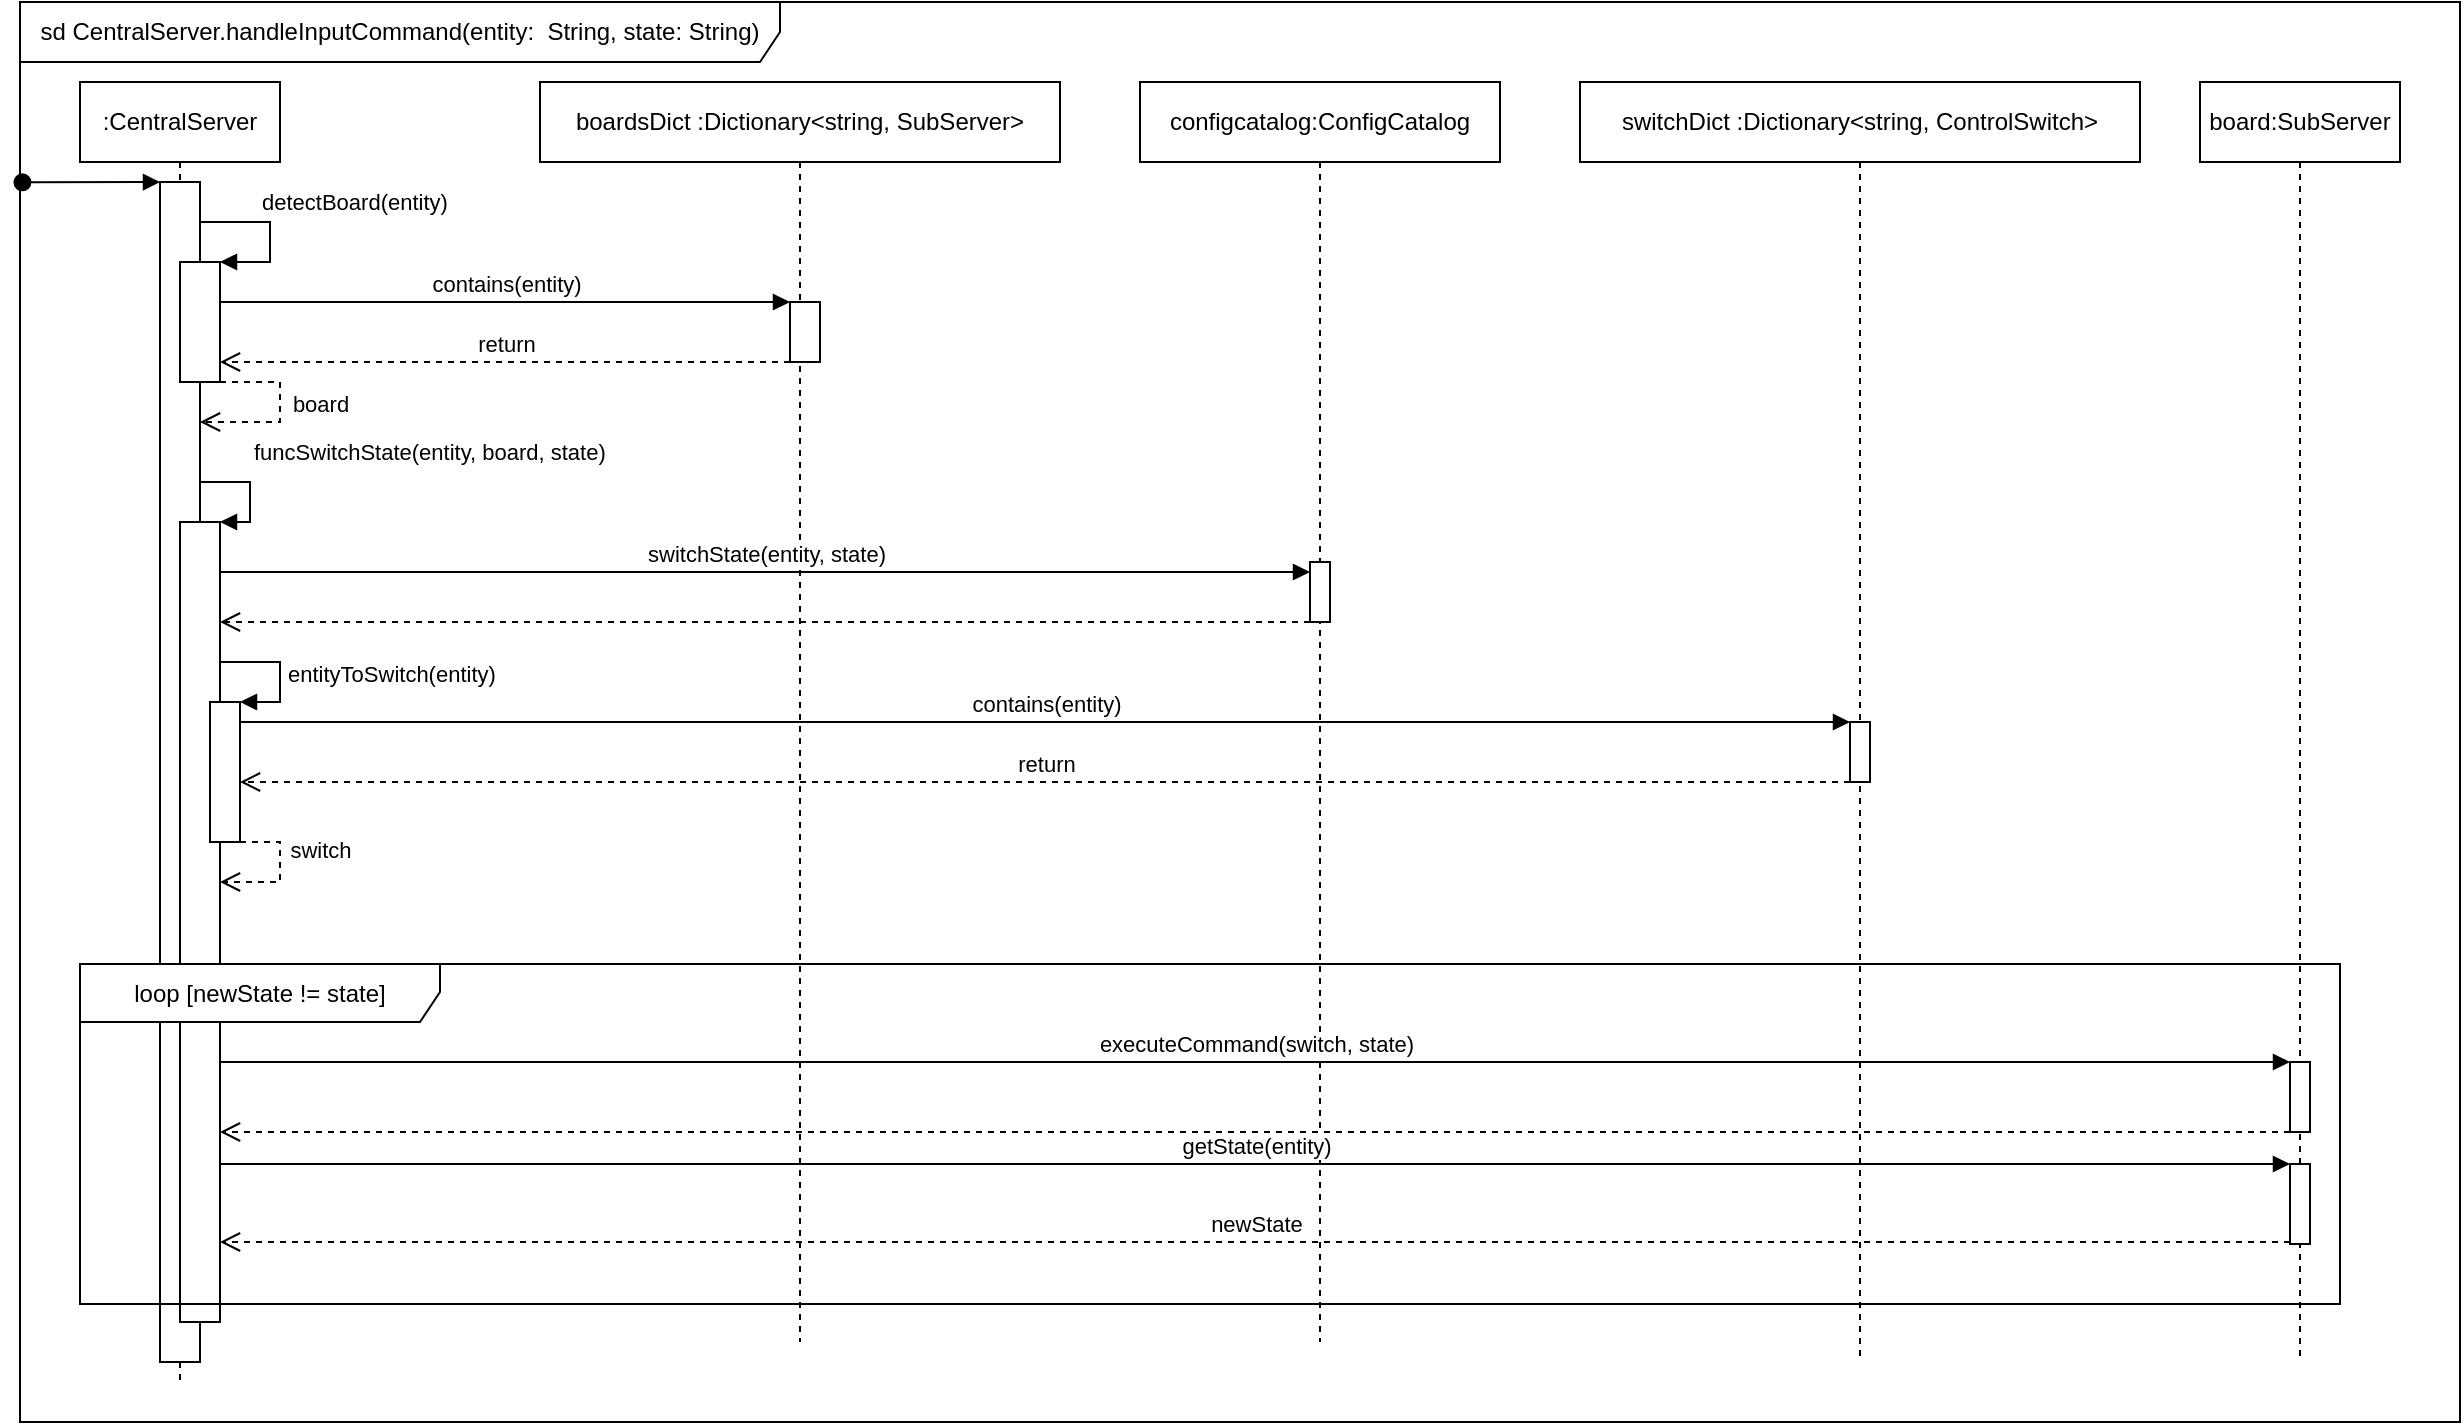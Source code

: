 <mxfile version="22.0.6" type="github">
  <diagram name="Страница — 1" id="7XJXOi6I81zIxPAY55vA">
    <mxGraphModel dx="2754" dy="1937" grid="1" gridSize="10" guides="1" tooltips="1" connect="1" arrows="1" fold="1" page="1" pageScale="1" pageWidth="827" pageHeight="1169" math="0" shadow="0">
      <root>
        <mxCell id="0" />
        <mxCell id="1" parent="0" />
        <mxCell id="f9nnDBReMJu9jYWD7Z0J-1" value=":CentralServer" style="shape=umlLifeline;perimeter=lifelinePerimeter;whiteSpace=wrap;html=1;container=1;dropTarget=0;collapsible=0;recursiveResize=0;outlineConnect=0;portConstraint=eastwest;newEdgeStyle={&quot;curved&quot;:0,&quot;rounded&quot;:0};" parent="1" vertex="1">
          <mxGeometry x="-70" y="-1110" width="100" height="650" as="geometry" />
        </mxCell>
        <mxCell id="f9nnDBReMJu9jYWD7Z0J-10" value="" style="html=1;points=[[0,0,0,0,5],[0,1,0,0,-5],[1,0,0,0,5],[1,1,0,0,-5]];perimeter=orthogonalPerimeter;outlineConnect=0;targetShapes=umlLifeline;portConstraint=eastwest;newEdgeStyle={&quot;curved&quot;:0,&quot;rounded&quot;:0};" parent="f9nnDBReMJu9jYWD7Z0J-1" vertex="1">
          <mxGeometry x="40" y="50" width="20" height="590" as="geometry" />
        </mxCell>
        <mxCell id="f9nnDBReMJu9jYWD7Z0J-32" value="" style="html=1;points=[[0,0,0,0,5],[0,1,0,0,-5],[1,0,0,0,5],[1,1,0,0,-5]];perimeter=orthogonalPerimeter;outlineConnect=0;targetShapes=umlLifeline;portConstraint=eastwest;newEdgeStyle={&quot;curved&quot;:0,&quot;rounded&quot;:0};" parent="f9nnDBReMJu9jYWD7Z0J-1" vertex="1">
          <mxGeometry x="50" y="90" width="20" height="60" as="geometry" />
        </mxCell>
        <mxCell id="f9nnDBReMJu9jYWD7Z0J-33" value="detectBoard(entity)" style="html=1;align=left;spacingLeft=2;endArrow=block;rounded=0;edgeStyle=orthogonalEdgeStyle;curved=0;rounded=0;" parent="f9nnDBReMJu9jYWD7Z0J-1" source="f9nnDBReMJu9jYWD7Z0J-10" target="f9nnDBReMJu9jYWD7Z0J-32" edge="1">
          <mxGeometry x="-0.333" y="10" relative="1" as="geometry">
            <mxPoint x="65" y="70" as="sourcePoint" />
            <Array as="points">
              <mxPoint x="95" y="70" />
              <mxPoint x="95" y="90" />
            </Array>
            <mxPoint as="offset" />
          </mxGeometry>
        </mxCell>
        <mxCell id="f9nnDBReMJu9jYWD7Z0J-38" value="board" style="html=1;verticalAlign=bottom;endArrow=open;dashed=1;endSize=8;curved=0;rounded=0;" parent="f9nnDBReMJu9jYWD7Z0J-1" target="f9nnDBReMJu9jYWD7Z0J-10" edge="1">
          <mxGeometry x="0.111" y="-20" relative="1" as="geometry">
            <mxPoint x="70" y="150" as="sourcePoint" />
            <mxPoint x="150" y="190" as="targetPoint" />
            <Array as="points">
              <mxPoint x="80" y="150" />
              <mxPoint x="100" y="150" />
              <mxPoint x="100" y="160" />
              <mxPoint x="100" y="170" />
            </Array>
            <mxPoint x="20" y="20" as="offset" />
          </mxGeometry>
        </mxCell>
        <mxCell id="f9nnDBReMJu9jYWD7Z0J-39" value="" style="html=1;points=[[0,0,0,0,5],[0,1,0,0,-5],[1,0,0,0,5],[1,1,0,0,-5]];perimeter=orthogonalPerimeter;outlineConnect=0;targetShapes=umlLifeline;portConstraint=eastwest;newEdgeStyle={&quot;curved&quot;:0,&quot;rounded&quot;:0};" parent="f9nnDBReMJu9jYWD7Z0J-1" vertex="1">
          <mxGeometry x="50" y="220" width="20" height="400" as="geometry" />
        </mxCell>
        <mxCell id="f9nnDBReMJu9jYWD7Z0J-40" value="funcSwitchState(entity, board, state)" style="html=1;align=left;spacingLeft=2;endArrow=block;rounded=0;edgeStyle=orthogonalEdgeStyle;curved=0;rounded=0;" parent="f9nnDBReMJu9jYWD7Z0J-1" source="f9nnDBReMJu9jYWD7Z0J-10" edge="1">
          <mxGeometry x="-0.23" y="15" relative="1" as="geometry">
            <mxPoint x="55" y="200" as="sourcePoint" />
            <Array as="points">
              <mxPoint x="85" y="200" />
              <mxPoint x="85" y="220" />
              <mxPoint x="70" y="220" />
            </Array>
            <mxPoint as="offset" />
            <mxPoint x="70" y="220" as="targetPoint" />
          </mxGeometry>
        </mxCell>
        <mxCell id="f9nnDBReMJu9jYWD7Z0J-21" value="" style="html=1;verticalAlign=bottom;startArrow=oval;startFill=1;endArrow=block;startSize=8;curved=0;rounded=0;exitX=0.001;exitY=0.127;exitDx=0;exitDy=0;exitPerimeter=0;" parent="1" edge="1" source="f9nnDBReMJu9jYWD7Z0J-26">
          <mxGeometry width="60" relative="1" as="geometry">
            <mxPoint x="-100" y="-1050" as="sourcePoint" />
            <mxPoint x="-30" y="-1060" as="targetPoint" />
          </mxGeometry>
        </mxCell>
        <mxCell id="f9nnDBReMJu9jYWD7Z0J-26" value="sd CentralServer.handleInputCommand(entity:&amp;nbsp; String, state: String)" style="shape=umlFrame;whiteSpace=wrap;html=1;pointerEvents=0;width=380;height=30;" parent="1" vertex="1">
          <mxGeometry x="-100" y="-1150" width="1220" height="710" as="geometry" />
        </mxCell>
        <mxCell id="f9nnDBReMJu9jYWD7Z0J-28" value="boardsDict :Dictionary&amp;lt;string, SubServer&amp;gt;" style="shape=umlLifeline;perimeter=lifelinePerimeter;whiteSpace=wrap;html=1;container=1;dropTarget=0;collapsible=0;recursiveResize=0;outlineConnect=0;portConstraint=eastwest;newEdgeStyle={&quot;curved&quot;:0,&quot;rounded&quot;:0};" parent="1" vertex="1">
          <mxGeometry x="160" y="-1110" width="260" height="630" as="geometry" />
        </mxCell>
        <mxCell id="f9nnDBReMJu9jYWD7Z0J-34" value="" style="html=1;points=[[0,0,0,0,5],[0,1,0,0,-5],[1,0,0,0,5],[1,1,0,0,-5]];perimeter=orthogonalPerimeter;outlineConnect=0;targetShapes=umlLifeline;portConstraint=eastwest;newEdgeStyle={&quot;curved&quot;:0,&quot;rounded&quot;:0};" parent="f9nnDBReMJu9jYWD7Z0J-28" vertex="1">
          <mxGeometry x="125" y="110" width="15" height="30" as="geometry" />
        </mxCell>
        <mxCell id="f9nnDBReMJu9jYWD7Z0J-36" value="return" style="html=1;verticalAlign=bottom;endArrow=open;dashed=1;endSize=8;curved=0;rounded=0;" parent="1" edge="1">
          <mxGeometry relative="1" as="geometry">
            <mxPoint y="-970" as="targetPoint" />
            <mxPoint x="285" y="-970" as="sourcePoint" />
          </mxGeometry>
        </mxCell>
        <mxCell id="f9nnDBReMJu9jYWD7Z0J-35" value="contains(entity)" style="html=1;verticalAlign=bottom;endArrow=block;curved=0;rounded=0;" parent="1" edge="1">
          <mxGeometry relative="1" as="geometry">
            <mxPoint y="-1000" as="sourcePoint" />
            <mxPoint x="285" y="-1000" as="targetPoint" />
          </mxGeometry>
        </mxCell>
        <mxCell id="f9nnDBReMJu9jYWD7Z0J-41" value="configcatalog:ConfigCatalog" style="shape=umlLifeline;perimeter=lifelinePerimeter;whiteSpace=wrap;html=1;container=1;dropTarget=0;collapsible=0;recursiveResize=0;outlineConnect=0;portConstraint=eastwest;newEdgeStyle={&quot;curved&quot;:0,&quot;rounded&quot;:0};" parent="1" vertex="1">
          <mxGeometry x="460" y="-1110" width="180" height="630" as="geometry" />
        </mxCell>
        <mxCell id="f9nnDBReMJu9jYWD7Z0J-49" value="" style="html=1;points=[[0,0,0,0,5],[0,1,0,0,-5],[1,0,0,0,5],[1,1,0,0,-5]];perimeter=orthogonalPerimeter;outlineConnect=0;targetShapes=umlLifeline;portConstraint=eastwest;newEdgeStyle={&quot;curved&quot;:0,&quot;rounded&quot;:0};" parent="f9nnDBReMJu9jYWD7Z0J-41" vertex="1">
          <mxGeometry x="85" y="240" width="10" height="30" as="geometry" />
        </mxCell>
        <mxCell id="f9nnDBReMJu9jYWD7Z0J-50" value="switchState(entity, state)" style="html=1;verticalAlign=bottom;endArrow=block;curved=0;rounded=0;entryX=0;entryY=0;entryDx=0;entryDy=5;" parent="1" source="f9nnDBReMJu9jYWD7Z0J-39" target="f9nnDBReMJu9jYWD7Z0J-49" edge="1">
          <mxGeometry relative="1" as="geometry">
            <mxPoint x="475" y="-865" as="sourcePoint" />
          </mxGeometry>
        </mxCell>
        <mxCell id="f9nnDBReMJu9jYWD7Z0J-51" value="" style="html=1;verticalAlign=bottom;endArrow=open;dashed=1;endSize=8;curved=0;rounded=0;" parent="1" edge="1">
          <mxGeometry x="0.002" relative="1" as="geometry">
            <mxPoint y="-840" as="targetPoint" />
            <mxPoint as="offset" />
            <mxPoint x="545" y="-840" as="sourcePoint" />
          </mxGeometry>
        </mxCell>
        <mxCell id="f9nnDBReMJu9jYWD7Z0J-52" value="switchDict :Dictionary&amp;lt;string, ControlSwitch&amp;gt;" style="shape=umlLifeline;perimeter=lifelinePerimeter;whiteSpace=wrap;html=1;container=1;dropTarget=0;collapsible=0;recursiveResize=0;outlineConnect=0;portConstraint=eastwest;newEdgeStyle={&quot;curved&quot;:0,&quot;rounded&quot;:0};" parent="1" vertex="1">
          <mxGeometry x="680" y="-1110" width="280" height="640" as="geometry" />
        </mxCell>
        <mxCell id="f9nnDBReMJu9jYWD7Z0J-54" value="" style="html=1;points=[[0,0,0,0,5],[0,1,0,0,-5],[1,0,0,0,5],[1,1,0,0,-5]];perimeter=orthogonalPerimeter;outlineConnect=0;targetShapes=umlLifeline;portConstraint=eastwest;newEdgeStyle={&quot;curved&quot;:0,&quot;rounded&quot;:0};" parent="f9nnDBReMJu9jYWD7Z0J-52" vertex="1">
          <mxGeometry x="135" y="320" width="10" height="30" as="geometry" />
        </mxCell>
        <mxCell id="f9nnDBReMJu9jYWD7Z0J-55" value="contains(entity)" style="html=1;verticalAlign=bottom;endArrow=block;curved=0;rounded=0;entryX=0;entryY=0;entryDx=0;entryDy=0;entryPerimeter=0;" parent="1" source="f9nnDBReMJu9jYWD7Z0J-57" target="f9nnDBReMJu9jYWD7Z0J-54" edge="1">
          <mxGeometry relative="1" as="geometry">
            <mxPoint x="660" y="-815" as="sourcePoint" />
            <mxPoint x="810" y="-790" as="targetPoint" />
            <Array as="points">
              <mxPoint x="410" y="-790" />
            </Array>
          </mxGeometry>
        </mxCell>
        <mxCell id="f9nnDBReMJu9jYWD7Z0J-56" value="return" style="html=1;verticalAlign=bottom;endArrow=open;dashed=1;endSize=8;curved=0;rounded=0;" parent="1" edge="1">
          <mxGeometry relative="1" as="geometry">
            <mxPoint x="10.0" y="-760.0" as="targetPoint" />
            <mxPoint x="815" y="-760.0" as="sourcePoint" />
          </mxGeometry>
        </mxCell>
        <mxCell id="f9nnDBReMJu9jYWD7Z0J-57" value="" style="html=1;points=[[0,0,0,0,5],[0,1,0,0,-5],[1,0,0,0,5],[1,1,0,0,-5]];perimeter=orthogonalPerimeter;outlineConnect=0;targetShapes=umlLifeline;portConstraint=eastwest;newEdgeStyle={&quot;curved&quot;:0,&quot;rounded&quot;:0};" parent="1" vertex="1">
          <mxGeometry x="-5" y="-800" width="15" height="70" as="geometry" />
        </mxCell>
        <mxCell id="f9nnDBReMJu9jYWD7Z0J-58" value="entityToSwitch(entity)" style="html=1;align=left;spacingLeft=2;endArrow=block;rounded=0;edgeStyle=orthogonalEdgeStyle;curved=0;rounded=0;" parent="1" source="f9nnDBReMJu9jYWD7Z0J-39" target="f9nnDBReMJu9jYWD7Z0J-57" edge="1">
          <mxGeometry x="0.02" relative="1" as="geometry">
            <mxPoint y="-820" as="sourcePoint" />
            <Array as="points">
              <mxPoint x="30" y="-820" />
              <mxPoint x="30" y="-800" />
            </Array>
            <mxPoint as="offset" />
          </mxGeometry>
        </mxCell>
        <mxCell id="f9nnDBReMJu9jYWD7Z0J-59" value="switch" style="html=1;verticalAlign=bottom;endArrow=open;dashed=1;endSize=8;curved=0;rounded=0;" parent="1" source="f9nnDBReMJu9jYWD7Z0J-57" target="f9nnDBReMJu9jYWD7Z0J-39" edge="1">
          <mxGeometry x="-0.067" y="20" relative="1" as="geometry">
            <mxPoint x="110" y="-640" as="sourcePoint" />
            <mxPoint x="30" y="-640" as="targetPoint" />
            <Array as="points">
              <mxPoint x="20" y="-730" />
              <mxPoint x="30" y="-730" />
              <mxPoint x="30" y="-710" />
              <mxPoint x="20" y="-710" />
            </Array>
            <mxPoint as="offset" />
          </mxGeometry>
        </mxCell>
        <mxCell id="f9nnDBReMJu9jYWD7Z0J-61" value="board:SubServer" style="shape=umlLifeline;perimeter=lifelinePerimeter;whiteSpace=wrap;html=1;container=1;dropTarget=0;collapsible=0;recursiveResize=0;outlineConnect=0;portConstraint=eastwest;newEdgeStyle={&quot;curved&quot;:0,&quot;rounded&quot;:0};" parent="1" vertex="1">
          <mxGeometry x="990" y="-1110" width="100" height="640" as="geometry" />
        </mxCell>
        <mxCell id="f9nnDBReMJu9jYWD7Z0J-62" value="" style="html=1;points=[[0,0,0,0,5],[0,1,0,0,-5],[1,0,0,0,5],[1,1,0,0,-5]];perimeter=orthogonalPerimeter;outlineConnect=0;targetShapes=umlLifeline;portConstraint=eastwest;newEdgeStyle={&quot;curved&quot;:0,&quot;rounded&quot;:0};" parent="f9nnDBReMJu9jYWD7Z0J-61" vertex="1">
          <mxGeometry x="45" y="490" width="10" height="35" as="geometry" />
        </mxCell>
        <mxCell id="acOilax8gp7GSW2qaxMo-3" value="" style="html=1;points=[[0,0,0,0,5],[0,1,0,0,-5],[1,0,0,0,5],[1,1,0,0,-5]];perimeter=orthogonalPerimeter;outlineConnect=0;targetShapes=umlLifeline;portConstraint=eastwest;newEdgeStyle={&quot;curved&quot;:0,&quot;rounded&quot;:0};" vertex="1" parent="f9nnDBReMJu9jYWD7Z0J-61">
          <mxGeometry x="45" y="541" width="10" height="40" as="geometry" />
        </mxCell>
        <mxCell id="f9nnDBReMJu9jYWD7Z0J-64" value="" style="html=1;verticalAlign=bottom;endArrow=open;dashed=1;endSize=8;curved=0;rounded=0;" parent="1" edge="1">
          <mxGeometry relative="1" as="geometry">
            <mxPoint y="-585" as="targetPoint" />
            <mxPoint x="1035" y="-585" as="sourcePoint" />
          </mxGeometry>
        </mxCell>
        <mxCell id="f9nnDBReMJu9jYWD7Z0J-63" value="executeCommand(switch, state)" style="html=1;verticalAlign=bottom;endArrow=block;curved=0;rounded=0;" parent="1" target="f9nnDBReMJu9jYWD7Z0J-62" edge="1">
          <mxGeometry relative="1" as="geometry">
            <mxPoint y="-620" as="sourcePoint" />
            <mxPoint x="1030" y="-620" as="targetPoint" />
          </mxGeometry>
        </mxCell>
        <mxCell id="acOilax8gp7GSW2qaxMo-2" value="loop [newState != state]" style="shape=umlFrame;whiteSpace=wrap;html=1;pointerEvents=0;width=180;height=29;" vertex="1" parent="1">
          <mxGeometry x="-70" y="-669" width="1130" height="170" as="geometry" />
        </mxCell>
        <mxCell id="acOilax8gp7GSW2qaxMo-4" value="getState(entity)" style="html=1;verticalAlign=bottom;endArrow=block;curved=0;rounded=0;" edge="1" target="acOilax8gp7GSW2qaxMo-3" parent="1" source="f9nnDBReMJu9jYWD7Z0J-39">
          <mxGeometry relative="1" as="geometry">
            <mxPoint x="965" y="-564" as="sourcePoint" />
          </mxGeometry>
        </mxCell>
        <mxCell id="acOilax8gp7GSW2qaxMo-5" value="newState" style="html=1;verticalAlign=bottom;endArrow=open;dashed=1;endSize=8;curved=0;rounded=0;" edge="1" parent="1">
          <mxGeometry relative="1" as="geometry">
            <mxPoint y="-530" as="targetPoint" />
            <mxPoint x="1035" y="-530" as="sourcePoint" />
          </mxGeometry>
        </mxCell>
      </root>
    </mxGraphModel>
  </diagram>
</mxfile>
